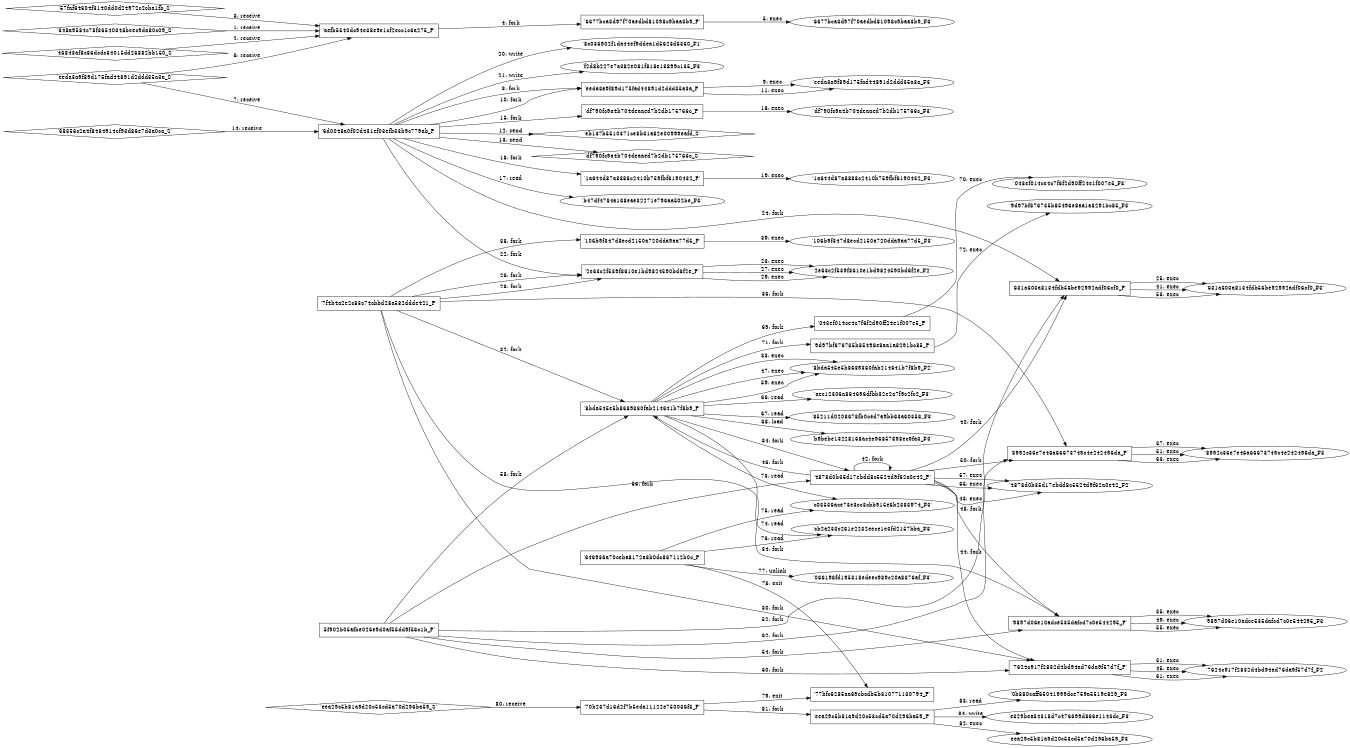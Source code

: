 digraph "D:\Learning\Paper\apt\基于CTI的攻击预警\Dataset\攻击图\ASGfromALLCTI\Building a bypass with MSBuild.dot" {
rankdir="LR"
size="9"
fixedsize="false"
splines="true"
nodesep=0.3
ranksep=0
fontsize=10
overlap="scalexy"
engine= "neato"
	"'aefb5540dc94e38e9e1cf2ecc1c6a275_P'" [node_type=Process shape=box]
	"'648a9584c78f36540348beec9da80c09_S'" [node_type=Socket shape=diamond]
	"'648a9584c78f36540348beec9da80c09_S'" -> "'aefb5540dc94e38e9e1cf2ecc1c6a275_P'" [label="1: receive"]
	"'aefb5540dc94e38e9e1cf2ecc1c6a275_P'" [node_type=Process shape=box]
	"'46843af8c86dcdc64015dd26882bb150_S'" [node_type=Socket shape=diamond]
	"'46843af8c86dcdc64015dd26882bb150_S'" -> "'aefb5540dc94e38e9e1cf2ecc1c6a275_P'" [label="2: receive"]
	"'aefb5540dc94e38e9e1cf2ecc1c6a275_P'" [node_type=Process shape=box]
	"'57faf64604f3140dd0d24972c2cba1fb_S'" [node_type=Socket shape=diamond]
	"'57faf64604f3140dd0d24972c2cba1fb_S'" -> "'aefb5540dc94e38e9e1cf2ecc1c6a275_P'" [label="3: receive"]
	"'aefb5540dc94e38e9e1cf2ecc1c6a275_P'" [node_type=Process shape=box]
	"'6677bca3d97f70aedbd81098c9baa3b9_P'" [node_type=Process shape=box]
	"'aefb5540dc94e38e9e1cf2ecc1c6a275_P'" -> "'6677bca3d97f70aedbd81098c9baa3b9_P'" [label="4: fork"]
	"'6677bca3d97f70aedbd81098c9baa3b9_P'" [node_type=Process shape=box]
	"'6677bca3d97f70aedbd81098c9baa3b9_F3'" [node_type=File shape=ellipse]
	"'6677bca3d97f70aedbd81098c9baa3b9_P'" -> "'6677bca3d97f70aedbd81098c9baa3b9_F3'" [label="5: exec"]
	"'aefb5540dc94e38e9e1cf2ecc1c6a275_P'" [node_type=Process shape=box]
	"'eeda3a9f89d175fad44891d2ddd35a3a_S'" [node_type=Socket shape=diamond]
	"'eeda3a9f89d175fad44891d2ddd35a3a_S'" -> "'aefb5540dc94e38e9e1cf2ecc1c6a275_P'" [label="6: receive"]
	"'6d0048a0f02d431ef03efb33b9c779ab_P'" [node_type=Process shape=box]
	"'eeda3a9f89d175fad44891d2ddd35a3a_S'" [node_type=Socket shape=diamond]
	"'eeda3a9f89d175fad44891d2ddd35a3a_S'" -> "'6d0048a0f02d431ef03efb33b9c779ab_P'" [label="7: receive"]
	"'6d0048a0f02d431ef03efb33b9c779ab_P'" [node_type=Process shape=box]
	"'eeda3a9f89d175fad44891d2ddd35a3a_P'" [node_type=Process shape=box]
	"'6d0048a0f02d431ef03efb33b9c779ab_P'" -> "'eeda3a9f89d175fad44891d2ddd35a3a_P'" [label="8: fork"]
	"'eeda3a9f89d175fad44891d2ddd35a3a_P'" [node_type=Process shape=box]
	"'eeda3a9f89d175fad44891d2ddd35a3a_F3'" [node_type=File shape=ellipse]
	"'eeda3a9f89d175fad44891d2ddd35a3a_P'" -> "'eeda3a9f89d175fad44891d2ddd35a3a_F3'" [label="9: exec"]
	"'6d0048a0f02d431ef03efb33b9c779ab_P'" [node_type=Process shape=box]
	"'eeda3a9f89d175fad44891d2ddd35a3a_P'" [node_type=Process shape=box]
	"'6d0048a0f02d431ef03efb33b9c779ab_P'" -> "'eeda3a9f89d175fad44891d2ddd35a3a_P'" [label="10: fork"]
	"'eeda3a9f89d175fad44891d2ddd35a3a_P'" [node_type=Process shape=box]
	"'eeda3a9f89d175fad44891d2ddd35a3a_F3'" [node_type=File shape=ellipse]
	"'eeda3a9f89d175fad44891d2ddd35a3a_P'" -> "'eeda3a9f89d175fad44891d2ddd35a3a_F3'" [label="11: exec"]
	"'eb137b5510371ce8b31a82e00999eafd_S'" [node_type=Socket shape=diamond]
	"'6d0048a0f02d431ef03efb33b9c779ab_P'" [node_type=Process shape=box]
	"'6d0048a0f02d431ef03efb33b9c779ab_P'" -> "'eb137b5510371ce8b31a82e00999eafd_S'" [label="12: send"]
	"'df790fc9a4b704deaaed7b2db175766c_S'" [node_type=Socket shape=diamond]
	"'6d0048a0f02d431ef03efb33b9c779ab_P'" [node_type=Process shape=box]
	"'6d0048a0f02d431ef03efb33b9c779ab_P'" -> "'df790fc9a4b704deaaed7b2db175766c_S'" [label="13: send"]
	"'6d0048a0f02d431ef03efb33b9c779ab_P'" [node_type=Process shape=box]
	"'68356c2a4f8464914cf93d86e7d3a0ca_S'" [node_type=Socket shape=diamond]
	"'68356c2a4f8464914cf93d86e7d3a0ca_S'" -> "'6d0048a0f02d431ef03efb33b9c779ab_P'" [label="14: receive"]
	"'6d0048a0f02d431ef03efb33b9c779ab_P'" [node_type=Process shape=box]
	"'df790fc9a4b704deaaed7b2db175766c_P'" [node_type=Process shape=box]
	"'6d0048a0f02d431ef03efb33b9c779ab_P'" -> "'df790fc9a4b704deaaed7b2db175766c_P'" [label="15: fork"]
	"'df790fc9a4b704deaaed7b2db175766c_P'" [node_type=Process shape=box]
	"'df790fc9a4b704deaaed7b2db175766c_F3'" [node_type=File shape=ellipse]
	"'df790fc9a4b704deaaed7b2db175766c_P'" -> "'df790fc9a4b704deaaed7b2db175766c_F3'" [label="16: exec"]
	"'b47df4764a168eae32271e796aa502be_F3'" [node_type=file shape=ellipse]
	"'6d0048a0f02d431ef03efb33b9c779ab_P'" [node_type=Process shape=box]
	"'6d0048a0f02d431ef03efb33b9c779ab_P'" -> "'b47df4764a168eae32271e796aa502be_F3'" [label="17: read"]
	"'6d0048a0f02d431ef03efb33b9c779ab_P'" [node_type=Process shape=box]
	"'1a644d87a8888c2410b759fbf6190432_P'" [node_type=Process shape=box]
	"'6d0048a0f02d431ef03efb33b9c779ab_P'" -> "'1a644d87a8888c2410b759fbf6190432_P'" [label="18: fork"]
	"'1a644d87a8888c2410b759fbf6190432_P'" [node_type=Process shape=box]
	"'1a644d87a8888c2410b759fbf6190432_F3'" [node_type=File shape=ellipse]
	"'1a644d87a8888c2410b759fbf6190432_P'" -> "'1a644d87a8888c2410b759fbf6190432_F3'" [label="19: exec"]
	"'8c036902f1da44ef9ddea1d5623d6360_F1'" [node_type=file shape=ellipse]
	"'6d0048a0f02d431ef03efb33b9c779ab_P'" [node_type=Process shape=box]
	"'6d0048a0f02d431ef03efb33b9c779ab_P'" -> "'8c036902f1da44ef9ddea1d5623d6360_F1'" [label="20: write"]
	"'f2d8b227e7a382e081f818e18899c135_F3'" [node_type=file shape=ellipse]
	"'6d0048a0f02d431ef03efb33b9c779ab_P'" [node_type=Process shape=box]
	"'6d0048a0f02d431ef03efb33b9c779ab_P'" -> "'f2d8b227e7a382e081f818e18899c135_F3'" [label="21: write"]
	"'6d0048a0f02d431ef03efb33b9c779ab_P'" [node_type=Process shape=box]
	"'2e63c2f539f8610e1bd9824590bd6f2e_P'" [node_type=Process shape=box]
	"'6d0048a0f02d431ef03efb33b9c779ab_P'" -> "'2e63c2f539f8610e1bd9824590bd6f2e_P'" [label="22: fork"]
	"'2e63c2f539f8610e1bd9824590bd6f2e_P'" [node_type=Process shape=box]
	"'2e63c2f539f8610e1bd9824590bd6f2e_F2'" [node_type=File shape=ellipse]
	"'2e63c2f539f8610e1bd9824590bd6f2e_P'" -> "'2e63c2f539f8610e1bd9824590bd6f2e_F2'" [label="23: exec"]
	"'6d0048a0f02d431ef03efb33b9c779ab_P'" [node_type=Process shape=box]
	"'631a603a8134fdb56be92992adf06cf0_P'" [node_type=Process shape=box]
	"'6d0048a0f02d431ef03efb33b9c779ab_P'" -> "'631a603a8134fdb56be92992adf06cf0_P'" [label="24: fork"]
	"'631a603a8134fdb56be92992adf06cf0_P'" [node_type=Process shape=box]
	"'631a603a8134fdb56be92992adf06cf0_F3'" [node_type=File shape=ellipse]
	"'631a603a8134fdb56be92992adf06cf0_P'" -> "'631a603a8134fdb56be92992adf06cf0_F3'" [label="25: exec"]
	"'7f4b4a2e2c83c74cbbd28a582ddde421_P'" [node_type=Process shape=box]
	"'2e63c2f539f8610e1bd9824590bd6f2e_P'" [node_type=Process shape=box]
	"'7f4b4a2e2c83c74cbbd28a582ddde421_P'" -> "'2e63c2f539f8610e1bd9824590bd6f2e_P'" [label="26: fork"]
	"'2e63c2f539f8610e1bd9824590bd6f2e_P'" [node_type=Process shape=box]
	"'2e63c2f539f8610e1bd9824590bd6f2e_F2'" [node_type=File shape=ellipse]
	"'2e63c2f539f8610e1bd9824590bd6f2e_P'" -> "'2e63c2f539f8610e1bd9824590bd6f2e_F2'" [label="27: exec"]
	"'7f4b4a2e2c83c74cbbd28a582ddde421_P'" [node_type=Process shape=box]
	"'2e63c2f539f8610e1bd9824590bd6f2e_P'" [node_type=Process shape=box]
	"'7f4b4a2e2c83c74cbbd28a582ddde421_P'" -> "'2e63c2f539f8610e1bd9824590bd6f2e_P'" [label="28: fork"]
	"'2e63c2f539f8610e1bd9824590bd6f2e_P'" [node_type=Process shape=box]
	"'2e63c2f539f8610e1bd9824590bd6f2e_F2'" [node_type=File shape=ellipse]
	"'2e63c2f539f8610e1bd9824590bd6f2e_P'" -> "'2e63c2f539f8610e1bd9824590bd6f2e_F2'" [label="29: exec"]
	"'7f4b4a2e2c83c74cbbd28a582ddde421_P'" [node_type=Process shape=box]
	"'7624c917f2832d4bd94ad76da9f57d7f_P'" [node_type=Process shape=box]
	"'7f4b4a2e2c83c74cbbd28a582ddde421_P'" -> "'7624c917f2832d4bd94ad76da9f57d7f_P'" [label="30: fork"]
	"'7624c917f2832d4bd94ad76da9f57d7f_P'" [node_type=Process shape=box]
	"'7624c917f2832d4bd94ad76da9f57d7f_F2'" [node_type=File shape=ellipse]
	"'7624c917f2832d4bd94ad76da9f57d7f_P'" -> "'7624c917f2832d4bd94ad76da9f57d7f_F2'" [label="31: exec"]
	"'7f4b4a2e2c83c74cbbd28a582ddde421_P'" [node_type=Process shape=box]
	"'8bda545e5b8689360fab214641b7f8b9_P'" [node_type=Process shape=box]
	"'7f4b4a2e2c83c74cbbd28a582ddde421_P'" -> "'8bda545e5b8689360fab214641b7f8b9_P'" [label="32: fork"]
	"'8bda545e5b8689360fab214641b7f8b9_P'" [node_type=Process shape=box]
	"'8bda545e5b8689360fab214641b7f8b9_F2'" [node_type=File shape=ellipse]
	"'8bda545e5b8689360fab214641b7f8b9_P'" -> "'8bda545e5b8689360fab214641b7f8b9_F2'" [label="33: exec"]
	"'7f4b4a2e2c83c74cbbd28a582ddde421_P'" [node_type=Process shape=box]
	"'9897d06e10adce535dafcd7c0e544295_P'" [node_type=Process shape=box]
	"'7f4b4a2e2c83c74cbbd28a582ddde421_P'" -> "'9897d06e10adce535dafcd7c0e544295_P'" [label="34: fork"]
	"'9897d06e10adce535dafcd7c0e544295_P'" [node_type=Process shape=box]
	"'9897d06e10adce535dafcd7c0e544295_F3'" [node_type=File shape=ellipse]
	"'9897d06e10adce535dafcd7c0e544295_P'" -> "'9897d06e10adce535dafcd7c0e544295_F3'" [label="35: exec"]
	"'7f4b4a2e2c83c74cbbd28a582ddde421_P'" [node_type=Process shape=box]
	"'8992c36e7e46a66673749c4e242496da_P'" [node_type=Process shape=box]
	"'7f4b4a2e2c83c74cbbd28a582ddde421_P'" -> "'8992c36e7e46a66673749c4e242496da_P'" [label="36: fork"]
	"'8992c36e7e46a66673749c4e242496da_P'" [node_type=Process shape=box]
	"'8992c36e7e46a66673749c4e242496da_F3'" [node_type=File shape=ellipse]
	"'8992c36e7e46a66673749c4e242496da_P'" -> "'8992c36e7e46a66673749c4e242496da_F3'" [label="37: exec"]
	"'7f4b4a2e2c83c74cbbd28a582ddde421_P'" [node_type=Process shape=box]
	"'106b9f347d8ecd2150a720dda9aa77d5_P'" [node_type=Process shape=box]
	"'7f4b4a2e2c83c74cbbd28a582ddde421_P'" -> "'106b9f347d8ecd2150a720dda9aa77d5_P'" [label="38: fork"]
	"'106b9f347d8ecd2150a720dda9aa77d5_P'" [node_type=Process shape=box]
	"'106b9f347d8ecd2150a720dda9aa77d5_F3'" [node_type=File shape=ellipse]
	"'106b9f347d8ecd2150a720dda9aa77d5_P'" -> "'106b9f347d8ecd2150a720dda9aa77d5_F3'" [label="39: exec"]
	"'4878d0b35d17ebdd8c5524d9f62a0e42_P'" [node_type=Process shape=box]
	"'631a603a8134fdb56be92992adf06cf0_P'" [node_type=Process shape=box]
	"'4878d0b35d17ebdd8c5524d9f62a0e42_P'" -> "'631a603a8134fdb56be92992adf06cf0_P'" [label="40: fork"]
	"'631a603a8134fdb56be92992adf06cf0_P'" [node_type=Process shape=box]
	"'631a603a8134fdb56be92992adf06cf0_F3'" [node_type=File shape=ellipse]
	"'631a603a8134fdb56be92992adf06cf0_P'" -> "'631a603a8134fdb56be92992adf06cf0_F3'" [label="41: exec"]
	"'4878d0b35d17ebdd8c5524d9f62a0e42_P'" [node_type=Process shape=box]
	"'4878d0b35d17ebdd8c5524d9f62a0e42_P'" [node_type=Process shape=box]
	"'4878d0b35d17ebdd8c5524d9f62a0e42_P'" -> "'4878d0b35d17ebdd8c5524d9f62a0e42_P'" [label="42: fork"]
	"'4878d0b35d17ebdd8c5524d9f62a0e42_P'" [node_type=Process shape=box]
	"'4878d0b35d17ebdd8c5524d9f62a0e42_F2'" [node_type=File shape=ellipse]
	"'4878d0b35d17ebdd8c5524d9f62a0e42_P'" -> "'4878d0b35d17ebdd8c5524d9f62a0e42_F2'" [label="43: exec"]
	"'4878d0b35d17ebdd8c5524d9f62a0e42_P'" [node_type=Process shape=box]
	"'7624c917f2832d4bd94ad76da9f57d7f_P'" [node_type=Process shape=box]
	"'4878d0b35d17ebdd8c5524d9f62a0e42_P'" -> "'7624c917f2832d4bd94ad76da9f57d7f_P'" [label="44: fork"]
	"'7624c917f2832d4bd94ad76da9f57d7f_P'" [node_type=Process shape=box]
	"'7624c917f2832d4bd94ad76da9f57d7f_F2'" [node_type=File shape=ellipse]
	"'7624c917f2832d4bd94ad76da9f57d7f_P'" -> "'7624c917f2832d4bd94ad76da9f57d7f_F2'" [label="45: exec"]
	"'4878d0b35d17ebdd8c5524d9f62a0e42_P'" [node_type=Process shape=box]
	"'8bda545e5b8689360fab214641b7f8b9_P'" [node_type=Process shape=box]
	"'4878d0b35d17ebdd8c5524d9f62a0e42_P'" -> "'8bda545e5b8689360fab214641b7f8b9_P'" [label="46: fork"]
	"'8bda545e5b8689360fab214641b7f8b9_P'" [node_type=Process shape=box]
	"'8bda545e5b8689360fab214641b7f8b9_F2'" [node_type=File shape=ellipse]
	"'8bda545e5b8689360fab214641b7f8b9_P'" -> "'8bda545e5b8689360fab214641b7f8b9_F2'" [label="47: exec"]
	"'4878d0b35d17ebdd8c5524d9f62a0e42_P'" [node_type=Process shape=box]
	"'9897d06e10adce535dafcd7c0e544295_P'" [node_type=Process shape=box]
	"'4878d0b35d17ebdd8c5524d9f62a0e42_P'" -> "'9897d06e10adce535dafcd7c0e544295_P'" [label="48: fork"]
	"'9897d06e10adce535dafcd7c0e544295_P'" [node_type=Process shape=box]
	"'9897d06e10adce535dafcd7c0e544295_F3'" [node_type=File shape=ellipse]
	"'9897d06e10adce535dafcd7c0e544295_P'" -> "'9897d06e10adce535dafcd7c0e544295_F3'" [label="49: exec"]
	"'4878d0b35d17ebdd8c5524d9f62a0e42_P'" [node_type=Process shape=box]
	"'8992c36e7e46a66673749c4e242496da_P'" [node_type=Process shape=box]
	"'4878d0b35d17ebdd8c5524d9f62a0e42_P'" -> "'8992c36e7e46a66673749c4e242496da_P'" [label="50: fork"]
	"'8992c36e7e46a66673749c4e242496da_P'" [node_type=Process shape=box]
	"'8992c36e7e46a66673749c4e242496da_F3'" [node_type=File shape=ellipse]
	"'8992c36e7e46a66673749c4e242496da_P'" -> "'8992c36e7e46a66673749c4e242496da_F3'" [label="51: exec"]
	"'5f902b05afbe026e9d0af55dd9f56c1b_P'" [node_type=Process shape=box]
	"'631a603a8134fdb56be92992adf06cf0_P'" [node_type=Process shape=box]
	"'5f902b05afbe026e9d0af55dd9f56c1b_P'" -> "'631a603a8134fdb56be92992adf06cf0_P'" [label="52: fork"]
	"'631a603a8134fdb56be92992adf06cf0_P'" [node_type=Process shape=box]
	"'631a603a8134fdb56be92992adf06cf0_F3'" [node_type=File shape=ellipse]
	"'631a603a8134fdb56be92992adf06cf0_P'" -> "'631a603a8134fdb56be92992adf06cf0_F3'" [label="53: exec"]
	"'5f902b05afbe026e9d0af55dd9f56c1b_P'" [node_type=Process shape=box]
	"'9897d06e10adce535dafcd7c0e544295_P'" [node_type=Process shape=box]
	"'5f902b05afbe026e9d0af55dd9f56c1b_P'" -> "'9897d06e10adce535dafcd7c0e544295_P'" [label="54: fork"]
	"'9897d06e10adce535dafcd7c0e544295_P'" [node_type=Process shape=box]
	"'9897d06e10adce535dafcd7c0e544295_F3'" [node_type=File shape=ellipse]
	"'9897d06e10adce535dafcd7c0e544295_P'" -> "'9897d06e10adce535dafcd7c0e544295_F3'" [label="55: exec"]
	"'5f902b05afbe026e9d0af55dd9f56c1b_P'" [node_type=Process shape=box]
	"'4878d0b35d17ebdd8c5524d9f62a0e42_P'" [node_type=Process shape=box]
	"'5f902b05afbe026e9d0af55dd9f56c1b_P'" -> "'4878d0b35d17ebdd8c5524d9f62a0e42_P'" [label="56: fork"]
	"'4878d0b35d17ebdd8c5524d9f62a0e42_P'" [node_type=Process shape=box]
	"'4878d0b35d17ebdd8c5524d9f62a0e42_F2'" [node_type=File shape=ellipse]
	"'4878d0b35d17ebdd8c5524d9f62a0e42_P'" -> "'4878d0b35d17ebdd8c5524d9f62a0e42_F2'" [label="57: exec"]
	"'5f902b05afbe026e9d0af55dd9f56c1b_P'" [node_type=Process shape=box]
	"'8bda545e5b8689360fab214641b7f8b9_P'" [node_type=Process shape=box]
	"'5f902b05afbe026e9d0af55dd9f56c1b_P'" -> "'8bda545e5b8689360fab214641b7f8b9_P'" [label="58: fork"]
	"'8bda545e5b8689360fab214641b7f8b9_P'" [node_type=Process shape=box]
	"'8bda545e5b8689360fab214641b7f8b9_F2'" [node_type=File shape=ellipse]
	"'8bda545e5b8689360fab214641b7f8b9_P'" -> "'8bda545e5b8689360fab214641b7f8b9_F2'" [label="59: exec"]
	"'5f902b05afbe026e9d0af55dd9f56c1b_P'" [node_type=Process shape=box]
	"'7624c917f2832d4bd94ad76da9f57d7f_P'" [node_type=Process shape=box]
	"'5f902b05afbe026e9d0af55dd9f56c1b_P'" -> "'7624c917f2832d4bd94ad76da9f57d7f_P'" [label="60: fork"]
	"'7624c917f2832d4bd94ad76da9f57d7f_P'" [node_type=Process shape=box]
	"'7624c917f2832d4bd94ad76da9f57d7f_F2'" [node_type=File shape=ellipse]
	"'7624c917f2832d4bd94ad76da9f57d7f_P'" -> "'7624c917f2832d4bd94ad76da9f57d7f_F2'" [label="61: exec"]
	"'5f902b05afbe026e9d0af55dd9f56c1b_P'" [node_type=Process shape=box]
	"'8992c36e7e46a66673749c4e242496da_P'" [node_type=Process shape=box]
	"'5f902b05afbe026e9d0af55dd9f56c1b_P'" -> "'8992c36e7e46a66673749c4e242496da_P'" [label="62: fork"]
	"'8992c36e7e46a66673749c4e242496da_P'" [node_type=Process shape=box]
	"'8992c36e7e46a66673749c4e242496da_F3'" [node_type=File shape=ellipse]
	"'8992c36e7e46a66673749c4e242496da_P'" -> "'8992c36e7e46a66673749c4e242496da_F3'" [label="63: exec"]
	"'8bda545e5b8689360fab214641b7f8b9_P'" [node_type=Process shape=box]
	"'4878d0b35d17ebdd8c5524d9f62a0e42_P'" [node_type=Process shape=box]
	"'8bda545e5b8689360fab214641b7f8b9_P'" -> "'4878d0b35d17ebdd8c5524d9f62a0e42_P'" [label="64: fork"]
	"'4878d0b35d17ebdd8c5524d9f62a0e42_P'" [node_type=Process shape=box]
	"'4878d0b35d17ebdd8c5524d9f62a0e42_F2'" [node_type=File shape=ellipse]
	"'4878d0b35d17ebdd8c5524d9f62a0e42_P'" -> "'4878d0b35d17ebdd8c5524d9f62a0e42_F2'" [label="65: exec"]
	"'aec12306a864696dfbb32e2a7f9c2fc2_F3'" [node_type=file shape=ellipse]
	"'8bda545e5b8689360fab214641b7f8b9_P'" [node_type=Process shape=box]
	"'8bda545e5b8689360fab214641b7f8b9_P'" -> "'aec12306a864696dfbb32e2a7f9c2fc2_F3'" [label="66: read"]
	"'85211d0208678fb0ced7a9bb63a60356_F3'" [node_type=file shape=ellipse]
	"'8bda545e5b8689360fab214641b7f8b9_P'" [node_type=Process shape=box]
	"'8bda545e5b8689360fab214641b7f8b9_P'" -> "'85211d0208678fb0ced7a9bb63a60356_F3'" [label="67: read"]
	"'b9bebe13228168ac4e96857898ec9fa3_F3'" [node_type=file shape=ellipse]
	"'8bda545e5b8689360fab214641b7f8b9_P'" [node_type=Process shape=box]
	"'8bda545e5b8689360fab214641b7f8b9_P'" -> "'b9bebe13228168ac4e96857898ec9fa3_F3'" [label="68: load"]
	"'8bda545e5b8689360fab214641b7f8b9_P'" [node_type=Process shape=box]
	"'043ef014ce4c7f6f2d90ff24e1f007e5_P'" [node_type=Process shape=box]
	"'8bda545e5b8689360fab214641b7f8b9_P'" -> "'043ef014ce4c7f6f2d90ff24e1f007e5_P'" [label="69: fork"]
	"'043ef014ce4c7f6f2d90ff24e1f007e5_P'" [node_type=Process shape=box]
	"'043ef014ce4c7f6f2d90ff24e1f007e5_F3'" [node_type=File shape=ellipse]
	"'043ef014ce4c7f6f2d90ff24e1f007e5_P'" -> "'043ef014ce4c7f6f2d90ff24e1f007e5_F3'" [label="70: exec"]
	"'8bda545e5b8689360fab214641b7f8b9_P'" [node_type=Process shape=box]
	"'9d97bf676735b85496e8aa1a8291bc85_P'" [node_type=Process shape=box]
	"'8bda545e5b8689360fab214641b7f8b9_P'" -> "'9d97bf676735b85496e8aa1a8291bc85_P'" [label="71: fork"]
	"'9d97bf676735b85496e8aa1a8291bc85_P'" [node_type=Process shape=box]
	"'9d97bf676735b85496e8aa1a8291bc85_F3'" [node_type=File shape=ellipse]
	"'9d97bf676735b85496e8aa1a8291bc85_P'" -> "'9d97bf676735b85496e8aa1a8291bc85_F3'" [label="72: exec"]
	"'c03536ace73e3cc3cbb915e6b2383974_F3'" [node_type=file shape=ellipse]
	"'8bda545e5b8689360fab214641b7f8b9_P'" [node_type=Process shape=box]
	"'8bda545e5b8689360fab214641b7f8b9_P'" -> "'c03536ace73e3cc3cbb915e6b2383974_F3'" [label="73: read"]
	"'cb2a233c261e2232eece1e3fd2157bba_F3'" [node_type=file shape=ellipse]
	"'8bda545e5b8689360fab214641b7f8b9_P'" [node_type=Process shape=box]
	"'8bda545e5b8689360fab214641b7f8b9_P'" -> "'cb2a233c261e2232eece1e3fd2157bba_F3'" [label="74: read"]
	"'c03536ace73e3cc3cbb915e6b2383974_F3'" [node_type=file shape=ellipse]
	"'646936a70ceba8172a6b0dc867112b0c_P'" [node_type=Process shape=box]
	"'646936a70ceba8172a6b0dc867112b0c_P'" -> "'c03536ace73e3cc3cbb915e6b2383974_F3'" [label="75: read"]
	"'cb2a233c261e2232eece1e3fd2157bba_F3'" [node_type=file shape=ellipse]
	"'646936a70ceba8172a6b0dc867112b0c_P'" [node_type=Process shape=box]
	"'646936a70ceba8172a6b0dc867112b0c_P'" -> "'cb2a233c261e2232eece1e3fd2157bba_F3'" [label="76: read"]
	"'066196fd195318edeec989c20a8376af_F3'" [node_type=file shape=ellipse]
	"'646936a70ceba8172a6b0dc867112b0c_P'" [node_type=Process shape=box]
	"'646936a70ceba8172a6b0dc867112b0c_P'" -> "'066196fd195318edeec989c20a8376af_F3'" [label="77: unlink"]
	"'646936a70ceba8172a6b0dc867112b0c_P'" [node_type=Process shape=box]
	"'77bfc6285aa69cbcdb5b310771130794_P'" [node_type=Process shape=box]
	"'646936a70ceba8172a6b0dc867112b0c_P'" -> "'77bfc6285aa69cbcdb5b310771130794_P'" [label="78: exit"]
	"'70b237d16d2f7b5eda11122e750036f3_P'" [node_type=Process shape=box]
	"'77bfc6285aa69cbcdb5b310771130794_P'" [node_type=Process shape=box]
	"'70b237d16d2f7b5eda11122e750036f3_P'" -> "'77bfc6285aa69cbcdb5b310771130794_P'" [label="79: exit"]
	"'70b237d16d2f7b5eda11122e750036f3_P'" [node_type=Process shape=box]
	"'eea29c5b81a9d20c53cd5a70d296ba59_S'" [node_type=Socket shape=diamond]
	"'eea29c5b81a9d20c53cd5a70d296ba59_S'" -> "'70b237d16d2f7b5eda11122e750036f3_P'" [label="80: receive"]
	"'70b237d16d2f7b5eda11122e750036f3_P'" [node_type=Process shape=box]
	"'eea29c5b81a9d20c53cd5a70d296ba59_P'" [node_type=Process shape=box]
	"'70b237d16d2f7b5eda11122e750036f3_P'" -> "'eea29c5b81a9d20c53cd5a70d296ba59_P'" [label="81: fork"]
	"'eea29c5b81a9d20c53cd5a70d296ba59_P'" [node_type=Process shape=box]
	"'eea29c5b81a9d20c53cd5a70d296ba59_F3'" [node_type=File shape=ellipse]
	"'eea29c5b81a9d20c53cd5a70d296ba59_P'" -> "'eea29c5b81a9d20c53cd5a70d296ba59_F3'" [label="82: exec"]
	"'0b880caff65041999dce759a5519e829_F3'" [node_type=file shape=ellipse]
	"'eea29c5b81a9d20c53cd5a70d296ba59_P'" [node_type=Process shape=box]
	"'eea29c5b81a9d20c53cd5a70d296ba59_P'" -> "'0b880caff65041999dce759a5519e829_F3'" [label="83: read"]
	"'e329bea34318d7c476699d866e1143dc_F3'" [node_type=file shape=ellipse]
	"'eea29c5b81a9d20c53cd5a70d296ba59_P'" [node_type=Process shape=box]
	"'eea29c5b81a9d20c53cd5a70d296ba59_P'" -> "'e329bea34318d7c476699d866e1143dc_F3'" [label="84: write"]
}
